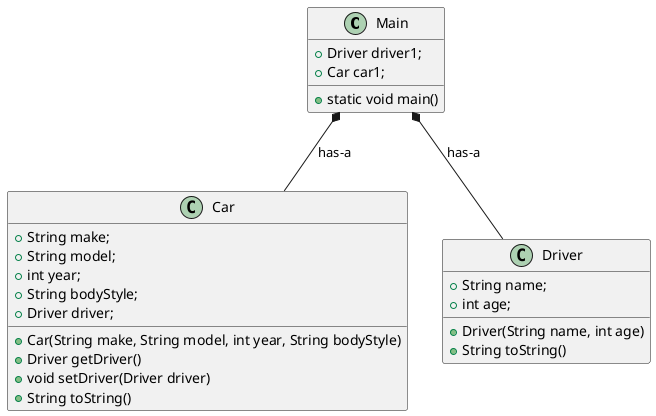 @startuml

class Main
class Car
class Driver

Main : + static void main()
Main : + Driver driver1;
Main : + Car car1;

Car :  + String make;
Car :  + String model;
Car :  + int year;
Car :  + String bodyStyle;
Car :  + Driver driver;
Car :  + Car(String make, String model, int year, String bodyStyle)
Car :  + Driver getDriver()
Car :  + void setDriver(Driver driver)
Car :  + String toString()

Driver : + String name;
Driver : + int age;
Driver : + Driver(String name, int age)
Driver : + String toString()


Main *-- Car : has-a
Main *-- Driver : has-a



@enduml
